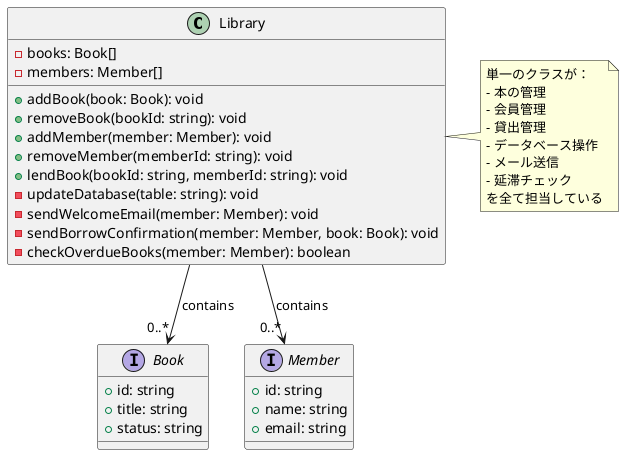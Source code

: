 @startuml BadLibrary
class Library {
    - books: Book[]
    - members: Member[]
    + addBook(book: Book): void
    + removeBook(bookId: string): void
    + addMember(member: Member): void
    + removeMember(memberId: string): void
    + lendBook(bookId: string, memberId: string): void
    - updateDatabase(table: string): void
    - sendWelcomeEmail(member: Member): void
    - sendBorrowConfirmation(member: Member, book: Book): void
    - checkOverdueBooks(member: Member): boolean
}

interface Book {
    + id: string
    + title: string
    + status: string
}

interface Member {
    + id: string
    + name: string
    + email: string
}

Library --> "0..*" Book: contains
Library --> "0..*" Member: contains

note right of Library
  単一のクラスが：
  - 本の管理
  - 会員管理
  - 貸出管理
  - データベース操作
  - メール送信
  - 延滞チェック
  を全て担当している
end note
@enduml